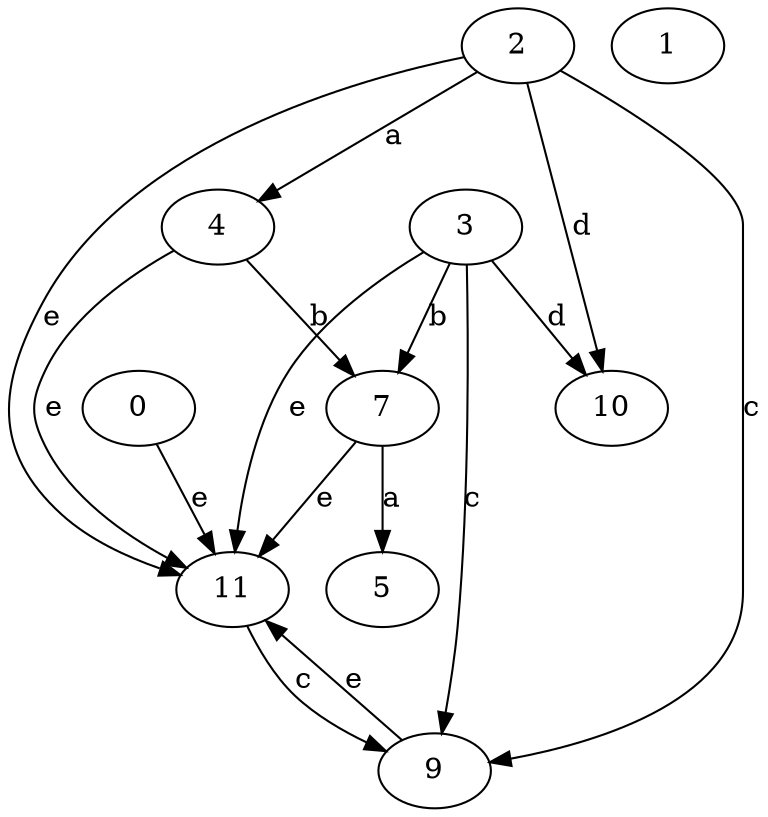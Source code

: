 strict digraph  {
3;
0;
4;
5;
1;
7;
2;
9;
10;
11;
3 -> 7  [label=b];
3 -> 9  [label=c];
3 -> 10  [label=d];
3 -> 11  [label=e];
0 -> 11  [label=e];
4 -> 7  [label=b];
4 -> 11  [label=e];
7 -> 5  [label=a];
7 -> 11  [label=e];
2 -> 4  [label=a];
2 -> 9  [label=c];
2 -> 10  [label=d];
2 -> 11  [label=e];
9 -> 11  [label=e];
11 -> 9  [label=c];
}
